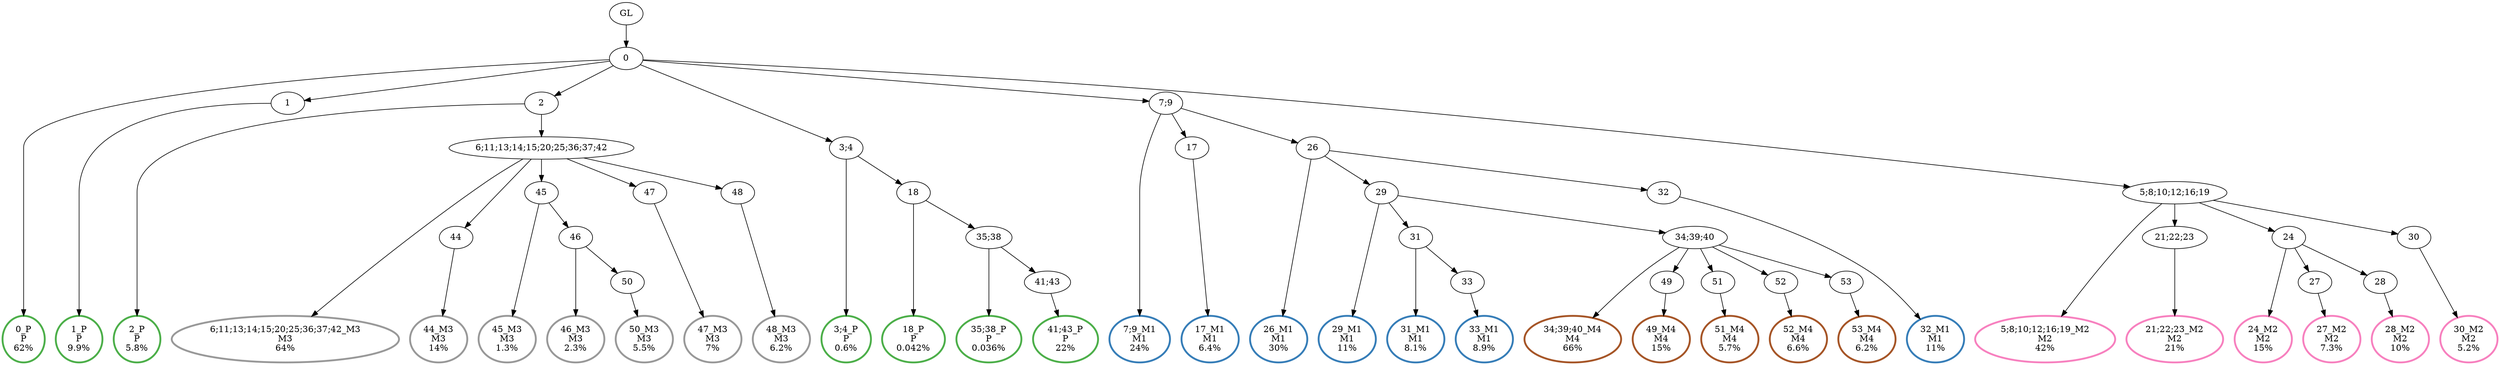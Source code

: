 digraph T {
	{
		rank=same
		62 [penwidth=3,colorscheme=set19,color=3,label="0_P\nP\n62%"]
		60 [penwidth=3,colorscheme=set19,color=3,label="1_P\nP\n9.9%"]
		58 [penwidth=3,colorscheme=set19,color=3,label="2_P\nP\n5.8%"]
		56 [penwidth=3,colorscheme=set19,color=3,label="3;4_P\nP\n0.6%"]
		54 [penwidth=3,colorscheme=set19,color=3,label="18_P\nP\n0.042%"]
		52 [penwidth=3,colorscheme=set19,color=3,label="35;38_P\nP\n0.036%"]
		50 [penwidth=3,colorscheme=set19,color=3,label="41;43_P\nP\n22%"]
		48 [penwidth=3,colorscheme=set19,color=2,label="7;9_M1\nM1\n24%"]
		46 [penwidth=3,colorscheme=set19,color=2,label="17_M1\nM1\n6.4%"]
		44 [penwidth=3,colorscheme=set19,color=2,label="26_M1\nM1\n30%"]
		42 [penwidth=3,colorscheme=set19,color=2,label="29_M1\nM1\n11%"]
		40 [penwidth=3,colorscheme=set19,color=2,label="31_M1\nM1\n8.1%"]
		38 [penwidth=3,colorscheme=set19,color=2,label="33_M1\nM1\n8.9%"]
		36 [penwidth=3,colorscheme=set19,color=2,label="32_M1\nM1\n11%"]
		34 [penwidth=3,colorscheme=set19,color=8,label="5;8;10;12;16;19_M2\nM2\n42%"]
		32 [penwidth=3,colorscheme=set19,color=8,label="21;22;23_M2\nM2\n21%"]
		30 [penwidth=3,colorscheme=set19,color=8,label="24_M2\nM2\n15%"]
		28 [penwidth=3,colorscheme=set19,color=8,label="27_M2\nM2\n7.3%"]
		26 [penwidth=3,colorscheme=set19,color=8,label="28_M2\nM2\n10%"]
		24 [penwidth=3,colorscheme=set19,color=8,label="30_M2\nM2\n5.2%"]
		22 [penwidth=3,colorscheme=set19,color=9,label="6;11;13;14;15;20;25;36;37;42_M3\nM3\n64%"]
		20 [penwidth=3,colorscheme=set19,color=9,label="44_M3\nM3\n14%"]
		18 [penwidth=3,colorscheme=set19,color=9,label="45_M3\nM3\n1.3%"]
		16 [penwidth=3,colorscheme=set19,color=9,label="46_M3\nM3\n2.3%"]
		14 [penwidth=3,colorscheme=set19,color=9,label="50_M3\nM3\n5.5%"]
		12 [penwidth=3,colorscheme=set19,color=9,label="47_M3\nM3\n7%"]
		10 [penwidth=3,colorscheme=set19,color=9,label="48_M3\nM3\n6.2%"]
		8 [penwidth=3,colorscheme=set19,color=7,label="34;39;40_M4\nM4\n66%"]
		6 [penwidth=3,colorscheme=set19,color=7,label="49_M4\nM4\n15%"]
		4 [penwidth=3,colorscheme=set19,color=7,label="51_M4\nM4\n5.7%"]
		2 [penwidth=3,colorscheme=set19,color=7,label="52_M4\nM4\n6.6%"]
		0 [penwidth=3,colorscheme=set19,color=7,label="53_M4\nM4\n6.2%"]
	}
	64 [label="GL"]
	63 [label="0"]
	61 [label="1"]
	59 [label="2"]
	57 [label="3;4"]
	55 [label="18"]
	53 [label="35;38"]
	51 [label="41;43"]
	49 [label="7;9"]
	47 [label="17"]
	45 [label="26"]
	43 [label="29"]
	41 [label="31"]
	39 [label="33"]
	37 [label="32"]
	35 [label="5;8;10;12;16;19"]
	33 [label="21;22;23"]
	31 [label="24"]
	29 [label="27"]
	27 [label="28"]
	25 [label="30"]
	23 [label="6;11;13;14;15;20;25;36;37;42"]
	21 [label="44"]
	19 [label="45"]
	17 [label="46"]
	15 [label="50"]
	13 [label="47"]
	11 [label="48"]
	9 [label="34;39;40"]
	7 [label="49"]
	5 [label="51"]
	3 [label="52"]
	1 [label="53"]
	64 -> 63
	63 -> 62
	63 -> 61
	63 -> 59
	63 -> 57
	63 -> 49
	63 -> 35
	61 -> 60
	59 -> 58
	59 -> 23
	57 -> 56
	57 -> 55
	55 -> 54
	55 -> 53
	53 -> 52
	53 -> 51
	51 -> 50
	49 -> 48
	49 -> 47
	49 -> 45
	47 -> 46
	45 -> 44
	45 -> 43
	45 -> 37
	43 -> 42
	43 -> 41
	43 -> 9
	41 -> 40
	41 -> 39
	39 -> 38
	37 -> 36
	35 -> 34
	35 -> 33
	35 -> 31
	35 -> 25
	33 -> 32
	31 -> 30
	31 -> 29
	31 -> 27
	29 -> 28
	27 -> 26
	25 -> 24
	23 -> 22
	23 -> 21
	23 -> 19
	23 -> 13
	23 -> 11
	21 -> 20
	19 -> 18
	19 -> 17
	17 -> 16
	17 -> 15
	15 -> 14
	13 -> 12
	11 -> 10
	9 -> 8
	9 -> 7
	9 -> 5
	9 -> 3
	9 -> 1
	7 -> 6
	5 -> 4
	3 -> 2
	1 -> 0
}
